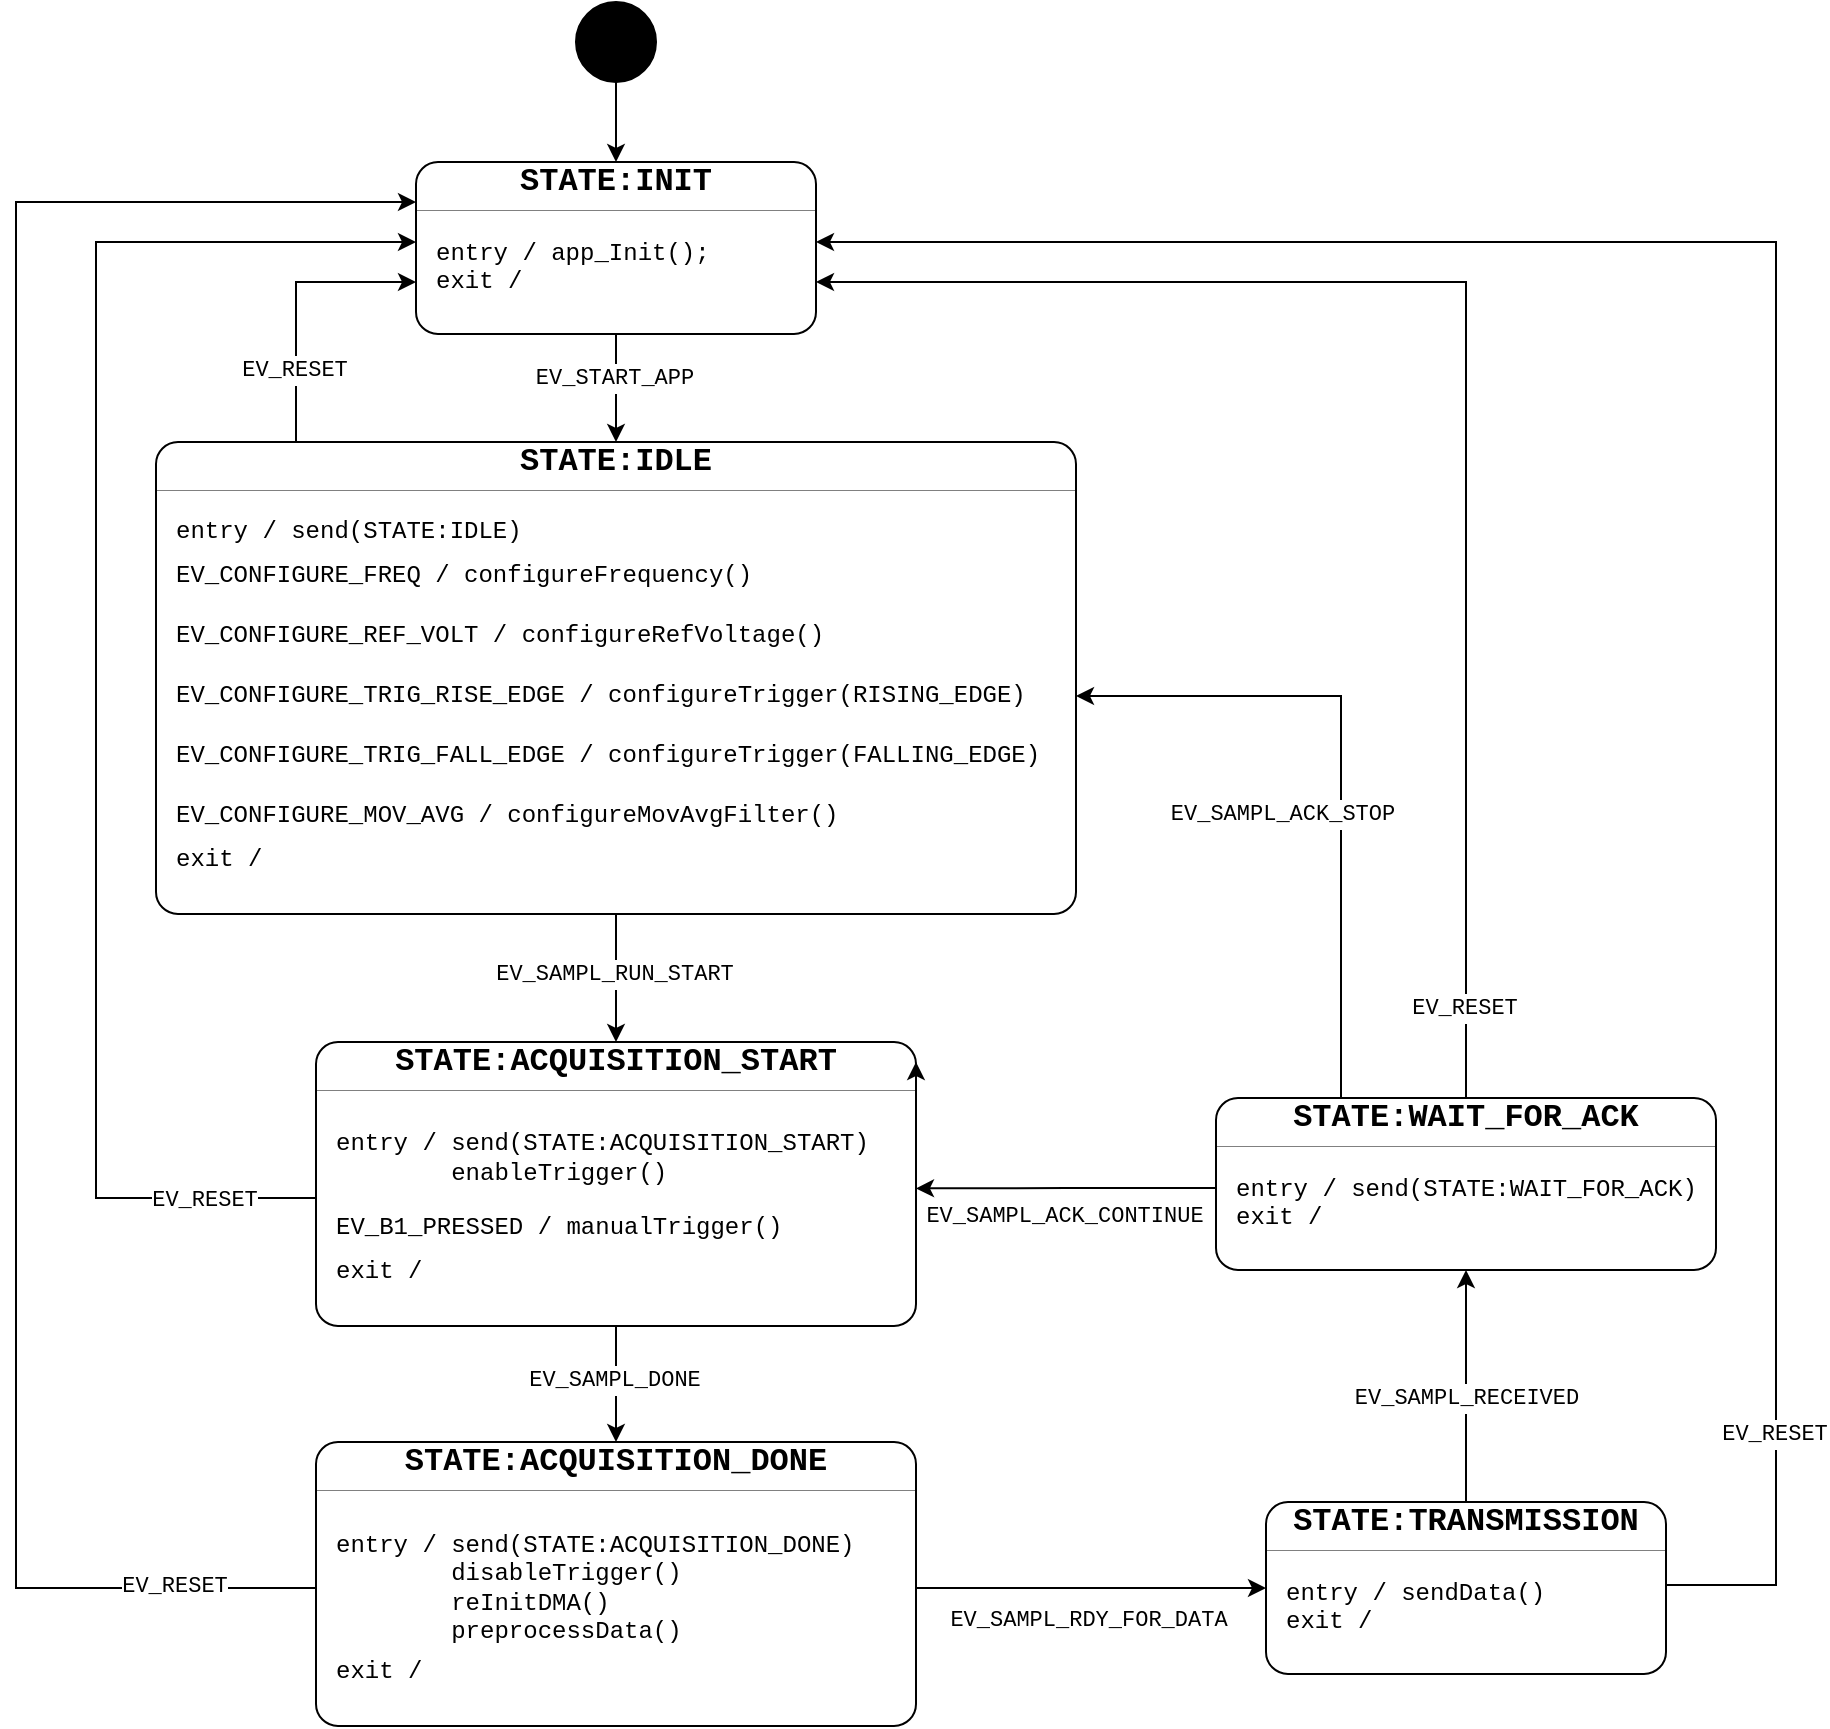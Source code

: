 <mxfile version="26.0.9">
  <diagram name="Page-1" id="58cdce13-f638-feb5-8d6f-7d28b1aa9fa0">
    <mxGraphModel dx="1500" dy="887" grid="1" gridSize="10" guides="1" tooltips="1" connect="1" arrows="1" fold="1" page="1" pageScale="1" pageWidth="1169" pageHeight="827" background="none" math="0" shadow="0">
      <root>
        <mxCell id="0" />
        <mxCell id="1" parent="0" />
        <mxCell id="smgMS34N3642wJ0-0kTX-64" style="edgeStyle=orthogonalEdgeStyle;rounded=0;orthogonalLoop=1;jettySize=auto;html=1;exitX=0.5;exitY=1;exitDx=0;exitDy=0;entryX=0.5;entryY=0;entryDx=0;entryDy=0;" edge="1" parent="1" source="4saKV65-ICvQNZAB8xLJ-29" target="smgMS34N3642wJ0-0kTX-2">
          <mxGeometry relative="1" as="geometry" />
        </mxCell>
        <mxCell id="4saKV65-ICvQNZAB8xLJ-29" value="" style="shape=ellipse;html=1;fillColor=strokeColor;fontSize=18;fontColor=#ffffff;" parent="1" vertex="1">
          <mxGeometry x="320" y="40" width="40" height="40" as="geometry" />
        </mxCell>
        <mxCell id="smgMS34N3642wJ0-0kTX-1" value="" style="fontStyle=1;align=center;verticalAlign=middle;childLayout=stackLayout;horizontal=1;horizontalStack=0;resizeParent=1;resizeParentMax=0;resizeLast=0;marginBottom=0;rounded=1;absoluteArcSize=1;arcSize=22;" vertex="1" parent="1">
          <mxGeometry x="240" y="120" width="200" height="86" as="geometry" />
        </mxCell>
        <mxCell id="smgMS34N3642wJ0-0kTX-2" value="&lt;span style=&quot;font-family: Courier;&quot;&gt;&lt;font style=&quot;font-size: 16px;&quot;&gt;&lt;b style=&quot;&quot;&gt;STATE:INIT&lt;/b&gt;&lt;/font&gt;&lt;/span&gt;" style="html=1;align=center;spacing=0;verticalAlign=middle;strokeColor=none;fillColor=none;whiteSpace=wrap;" vertex="1" parent="smgMS34N3642wJ0-0kTX-1">
          <mxGeometry width="200" height="20" as="geometry" />
        </mxCell>
        <mxCell id="smgMS34N3642wJ0-0kTX-3" value="" style="line;strokeWidth=0.25;fillColor=none;align=left;verticalAlign=middle;spacingTop=-1;spacingLeft=3;spacingRight=3;rotatable=0;labelPosition=right;points=[];portConstraint=eastwest;" vertex="1" parent="smgMS34N3642wJ0-0kTX-1">
          <mxGeometry y="20" width="200" height="8" as="geometry" />
        </mxCell>
        <mxCell id="smgMS34N3642wJ0-0kTX-4" value="" style="html=1;align=left;spacing=0;spacingLeft=10;verticalAlign=middle;strokeColor=none;fillColor=none;whiteSpace=wrap;" vertex="1" parent="smgMS34N3642wJ0-0kTX-1">
          <mxGeometry y="28" width="200" height="10" as="geometry" />
        </mxCell>
        <mxCell id="smgMS34N3642wJ0-0kTX-5" value="&lt;span style=&quot;font-family: Courier;&quot;&gt;entry / app_Init();&lt;/span&gt;" style="html=1;align=left;spacing=0;spacingLeft=10;verticalAlign=middle;strokeColor=none;fillColor=none;whiteSpace=wrap;" vertex="1" parent="smgMS34N3642wJ0-0kTX-1">
          <mxGeometry y="38" width="200" height="14" as="geometry" />
        </mxCell>
        <mxCell id="smgMS34N3642wJ0-0kTX-7" value="&lt;font face=&quot;Courier New&quot;&gt;exit /&lt;/font&gt;" style="html=1;align=left;spacingLeft=10;spacing=0;verticalAlign=middle;strokeColor=none;fillColor=none;whiteSpace=wrap;" vertex="1" parent="smgMS34N3642wJ0-0kTX-1">
          <mxGeometry y="52" width="200" height="14" as="geometry" />
        </mxCell>
        <mxCell id="smgMS34N3642wJ0-0kTX-8" value="" style="html=1;align=left;spacing=0;spacingLeft=10;verticalAlign=middle;strokeColor=none;fillColor=none;whiteSpace=wrap;" vertex="1" parent="smgMS34N3642wJ0-0kTX-1">
          <mxGeometry y="66" width="200" height="20" as="geometry" />
        </mxCell>
        <mxCell id="smgMS34N3642wJ0-0kTX-11" value="" style="fontStyle=1;align=center;verticalAlign=middle;childLayout=stackLayout;horizontal=1;horizontalStack=0;resizeParent=1;resizeParentMax=0;resizeLast=0;marginBottom=0;rounded=1;absoluteArcSize=1;arcSize=22;fontFamily=Courier New;" vertex="1" parent="1">
          <mxGeometry x="110" y="260" width="460" height="236" as="geometry" />
        </mxCell>
        <mxCell id="smgMS34N3642wJ0-0kTX-12" value="&lt;span style=&quot;&quot;&gt;&lt;font style=&quot;font-size: 16px;&quot;&gt;&lt;b&gt;STATE:IDLE&lt;/b&gt;&lt;/font&gt;&lt;/span&gt;" style="html=1;align=center;spacing=0;verticalAlign=middle;strokeColor=none;fillColor=none;whiteSpace=wrap;fontFamily=Courier New;" vertex="1" parent="smgMS34N3642wJ0-0kTX-11">
          <mxGeometry width="460" height="20" as="geometry" />
        </mxCell>
        <mxCell id="smgMS34N3642wJ0-0kTX-13" value="" style="line;strokeWidth=0.25;fillColor=none;align=left;verticalAlign=middle;spacingTop=-1;spacingLeft=3;spacingRight=3;rotatable=0;labelPosition=right;points=[];portConstraint=eastwest;fontFamily=Courier New;" vertex="1" parent="smgMS34N3642wJ0-0kTX-11">
          <mxGeometry y="20" width="460" height="8" as="geometry" />
        </mxCell>
        <mxCell id="smgMS34N3642wJ0-0kTX-14" value="" style="html=1;align=left;spacing=0;spacingLeft=10;verticalAlign=middle;strokeColor=none;fillColor=none;whiteSpace=wrap;fontFamily=Courier New;" vertex="1" parent="smgMS34N3642wJ0-0kTX-11">
          <mxGeometry y="28" width="460" height="10" as="geometry" />
        </mxCell>
        <mxCell id="smgMS34N3642wJ0-0kTX-15" value="entry / send(STATE:IDLE)" style="html=1;align=left;spacing=0;spacingLeft=10;verticalAlign=middle;strokeColor=none;fillColor=none;whiteSpace=wrap;fontFamily=Courier New;" vertex="1" parent="smgMS34N3642wJ0-0kTX-11">
          <mxGeometry y="38" width="460" height="14" as="geometry" />
        </mxCell>
        <mxCell id="smgMS34N3642wJ0-0kTX-16" value="EV_CONFIGURE_FREQ / configureFrequency()" style="html=1;align=left;spacing=0;spacingLeft=10;verticalAlign=middle;strokeColor=none;fillColor=none;whiteSpace=wrap;fontFamily=Courier New;" vertex="1" parent="smgMS34N3642wJ0-0kTX-11">
          <mxGeometry y="52" width="460" height="30" as="geometry" />
        </mxCell>
        <mxCell id="smgMS34N3642wJ0-0kTX-19" value="EV_CONFIGURE_REF_VOLT / configureRefVoltage()" style="html=1;align=left;spacing=0;spacingLeft=10;verticalAlign=middle;strokeColor=none;fillColor=none;whiteSpace=wrap;fontFamily=Courier New;" vertex="1" parent="smgMS34N3642wJ0-0kTX-11">
          <mxGeometry y="82" width="460" height="30" as="geometry" />
        </mxCell>
        <mxCell id="smgMS34N3642wJ0-0kTX-21" value="EV_CONFIGURE_TRIG_RISE_EDGE / configureTrigger(RISING_EDGE)" style="html=1;align=left;spacing=0;spacingLeft=10;verticalAlign=middle;strokeColor=none;fillColor=none;whiteSpace=wrap;fontFamily=Courier New;" vertex="1" parent="smgMS34N3642wJ0-0kTX-11">
          <mxGeometry y="112" width="460" height="30" as="geometry" />
        </mxCell>
        <mxCell id="smgMS34N3642wJ0-0kTX-22" value="EV_CONFIGURE_TRIG_FALL_EDGE / configureTrigger(FALLING_EDGE)" style="html=1;align=left;spacing=0;spacingLeft=10;verticalAlign=middle;strokeColor=none;fillColor=none;whiteSpace=wrap;fontFamily=Courier New;" vertex="1" parent="smgMS34N3642wJ0-0kTX-11">
          <mxGeometry y="142" width="460" height="30" as="geometry" />
        </mxCell>
        <mxCell id="smgMS34N3642wJ0-0kTX-23" value="EV_CONFIGURE_MOV_AVG / configureMovAvgFilter()" style="html=1;align=left;spacing=0;spacingLeft=10;verticalAlign=middle;strokeColor=none;fillColor=none;whiteSpace=wrap;fontFamily=Courier New;" vertex="1" parent="smgMS34N3642wJ0-0kTX-11">
          <mxGeometry y="172" width="460" height="30" as="geometry" />
        </mxCell>
        <mxCell id="smgMS34N3642wJ0-0kTX-17" value="exit /" style="html=1;align=left;spacingLeft=10;spacing=0;verticalAlign=middle;strokeColor=none;fillColor=none;whiteSpace=wrap;fontFamily=Courier New;" vertex="1" parent="smgMS34N3642wJ0-0kTX-11">
          <mxGeometry y="202" width="460" height="14" as="geometry" />
        </mxCell>
        <mxCell id="smgMS34N3642wJ0-0kTX-18" value="" style="html=1;align=left;spacing=0;spacingLeft=10;verticalAlign=middle;strokeColor=none;fillColor=none;whiteSpace=wrap;fontFamily=Courier New;" vertex="1" parent="smgMS34N3642wJ0-0kTX-11">
          <mxGeometry y="216" width="460" height="20" as="geometry" />
        </mxCell>
        <mxCell id="smgMS34N3642wJ0-0kTX-24" value="" style="fontStyle=1;align=center;verticalAlign=middle;childLayout=stackLayout;horizontal=1;horizontalStack=0;resizeParent=1;resizeParentMax=0;resizeLast=0;marginBottom=0;rounded=1;absoluteArcSize=1;arcSize=22;fontFamily=Courier New;" vertex="1" parent="1">
          <mxGeometry x="190" y="560" width="300" height="142" as="geometry" />
        </mxCell>
        <mxCell id="smgMS34N3642wJ0-0kTX-25" value="&lt;span style=&quot;&quot;&gt;&lt;font style=&quot;font-size: 16px;&quot;&gt;&lt;b&gt;STATE:ACQUISITION_START&lt;/b&gt;&lt;/font&gt;&lt;/span&gt;" style="html=1;align=center;spacing=0;verticalAlign=middle;strokeColor=none;fillColor=none;whiteSpace=wrap;fontFamily=Courier New;" vertex="1" parent="smgMS34N3642wJ0-0kTX-24">
          <mxGeometry width="300" height="20" as="geometry" />
        </mxCell>
        <mxCell id="smgMS34N3642wJ0-0kTX-26" value="" style="line;strokeWidth=0.25;fillColor=none;align=left;verticalAlign=middle;spacingTop=-1;spacingLeft=3;spacingRight=3;rotatable=0;labelPosition=right;points=[];portConstraint=eastwest;fontFamily=Courier New;" vertex="1" parent="smgMS34N3642wJ0-0kTX-24">
          <mxGeometry y="20" width="300" height="8" as="geometry" />
        </mxCell>
        <mxCell id="smgMS34N3642wJ0-0kTX-27" value="" style="html=1;align=left;spacing=0;spacingLeft=10;verticalAlign=middle;strokeColor=none;fillColor=none;whiteSpace=wrap;fontFamily=Courier New;" vertex="1" parent="smgMS34N3642wJ0-0kTX-24">
          <mxGeometry y="28" width="300" height="10" as="geometry" />
        </mxCell>
        <mxCell id="smgMS34N3642wJ0-0kTX-28" value="entry / send(STATE:ACQUISITION_START)&lt;div&gt;&lt;span style=&quot;white-space: pre;&quot;&gt;&#x9;&lt;/span&gt;enableTrigger()&lt;br&gt;&lt;/div&gt;" style="html=1;align=left;spacing=0;spacingLeft=10;verticalAlign=middle;strokeColor=none;fillColor=none;whiteSpace=wrap;fontFamily=Courier New;" vertex="1" parent="smgMS34N3642wJ0-0kTX-24">
          <mxGeometry y="38" width="300" height="40" as="geometry" />
        </mxCell>
        <mxCell id="smgMS34N3642wJ0-0kTX-29" value="EV_B1_PRESSED / manualTrigger()" style="html=1;align=left;spacing=0;spacingLeft=10;verticalAlign=middle;strokeColor=none;fillColor=none;whiteSpace=wrap;fontFamily=Courier New;" vertex="1" parent="smgMS34N3642wJ0-0kTX-24">
          <mxGeometry y="78" width="300" height="30" as="geometry" />
        </mxCell>
        <mxCell id="smgMS34N3642wJ0-0kTX-30" value="exit /" style="html=1;align=left;spacingLeft=10;spacing=0;verticalAlign=middle;strokeColor=none;fillColor=none;whiteSpace=wrap;fontFamily=Courier New;" vertex="1" parent="smgMS34N3642wJ0-0kTX-24">
          <mxGeometry y="108" width="300" height="14" as="geometry" />
        </mxCell>
        <mxCell id="smgMS34N3642wJ0-0kTX-31" value="" style="html=1;align=left;spacing=0;spacingLeft=10;verticalAlign=middle;strokeColor=none;fillColor=none;whiteSpace=wrap;fontFamily=Courier New;" vertex="1" parent="smgMS34N3642wJ0-0kTX-24">
          <mxGeometry y="122" width="300" height="20" as="geometry" />
        </mxCell>
        <mxCell id="smgMS34N3642wJ0-0kTX-85" style="edgeStyle=orthogonalEdgeStyle;rounded=0;orthogonalLoop=1;jettySize=auto;html=1;exitX=1;exitY=0.75;exitDx=0;exitDy=0;entryX=1;entryY=0.5;entryDx=0;entryDy=0;" edge="1" parent="smgMS34N3642wJ0-0kTX-24" source="smgMS34N3642wJ0-0kTX-25" target="smgMS34N3642wJ0-0kTX-25">
          <mxGeometry relative="1" as="geometry" />
        </mxCell>
        <mxCell id="smgMS34N3642wJ0-0kTX-33" value="" style="fontStyle=1;align=center;verticalAlign=middle;childLayout=stackLayout;horizontal=1;horizontalStack=0;resizeParent=1;resizeParentMax=0;resizeLast=0;marginBottom=0;rounded=1;absoluteArcSize=1;arcSize=22;fontFamily=Courier New;" vertex="1" parent="1">
          <mxGeometry x="190" y="760" width="300" height="142" as="geometry" />
        </mxCell>
        <mxCell id="smgMS34N3642wJ0-0kTX-34" value="&lt;span style=&quot;&quot;&gt;&lt;font style=&quot;font-size: 16px;&quot;&gt;&lt;b&gt;STATE:ACQUISITION_DONE&lt;/b&gt;&lt;/font&gt;&lt;/span&gt;" style="html=1;align=center;spacing=0;verticalAlign=middle;strokeColor=none;fillColor=none;whiteSpace=wrap;fontFamily=Courier New;" vertex="1" parent="smgMS34N3642wJ0-0kTX-33">
          <mxGeometry width="300" height="20" as="geometry" />
        </mxCell>
        <mxCell id="smgMS34N3642wJ0-0kTX-35" value="" style="line;strokeWidth=0.25;fillColor=none;align=left;verticalAlign=middle;spacingTop=-1;spacingLeft=3;spacingRight=3;rotatable=0;labelPosition=right;points=[];portConstraint=eastwest;fontFamily=Courier New;" vertex="1" parent="smgMS34N3642wJ0-0kTX-33">
          <mxGeometry y="20" width="300" height="8" as="geometry" />
        </mxCell>
        <mxCell id="smgMS34N3642wJ0-0kTX-36" value="" style="html=1;align=left;spacing=0;spacingLeft=10;verticalAlign=middle;strokeColor=none;fillColor=none;whiteSpace=wrap;fontFamily=Courier New;" vertex="1" parent="smgMS34N3642wJ0-0kTX-33">
          <mxGeometry y="28" width="300" height="10" as="geometry" />
        </mxCell>
        <mxCell id="smgMS34N3642wJ0-0kTX-37" value="entry / send(STATE:ACQUISITION_DONE)&lt;div&gt;&lt;span style=&quot;white-space: pre;&quot;&gt;&#x9;&lt;/span&gt;disableTrigger()&lt;br&gt;&lt;/div&gt;&lt;div&gt;&lt;span style=&quot;white-space: pre;&quot;&gt;&#x9;&lt;/span&gt;reInitDMA()&lt;br&gt;&lt;/div&gt;&lt;div&gt;&lt;span style=&quot;white-space: pre;&quot;&gt;&#x9;&lt;/span&gt;preprocessData()&lt;/div&gt;" style="html=1;align=left;spacing=0;spacingLeft=10;verticalAlign=middle;strokeColor=none;fillColor=none;whiteSpace=wrap;fontFamily=Courier New;" vertex="1" parent="smgMS34N3642wJ0-0kTX-33">
          <mxGeometry y="38" width="300" height="70" as="geometry" />
        </mxCell>
        <mxCell id="smgMS34N3642wJ0-0kTX-39" value="exit /" style="html=1;align=left;spacingLeft=10;spacing=0;verticalAlign=middle;strokeColor=none;fillColor=none;whiteSpace=wrap;fontFamily=Courier New;" vertex="1" parent="smgMS34N3642wJ0-0kTX-33">
          <mxGeometry y="108" width="300" height="14" as="geometry" />
        </mxCell>
        <mxCell id="smgMS34N3642wJ0-0kTX-40" value="" style="html=1;align=left;spacing=0;spacingLeft=10;verticalAlign=middle;strokeColor=none;fillColor=none;whiteSpace=wrap;fontFamily=Courier New;" vertex="1" parent="smgMS34N3642wJ0-0kTX-33">
          <mxGeometry y="122" width="300" height="20" as="geometry" />
        </mxCell>
        <mxCell id="smgMS34N3642wJ0-0kTX-41" value="" style="fontStyle=1;align=center;verticalAlign=middle;childLayout=stackLayout;horizontal=1;horizontalStack=0;resizeParent=1;resizeParentMax=0;resizeLast=0;marginBottom=0;rounded=1;absoluteArcSize=1;arcSize=22;" vertex="1" parent="1">
          <mxGeometry x="665" y="790" width="200" height="86" as="geometry" />
        </mxCell>
        <mxCell id="smgMS34N3642wJ0-0kTX-42" value="&lt;span style=&quot;font-family: Courier;&quot;&gt;&lt;font style=&quot;font-size: 16px;&quot;&gt;&lt;b&gt;STATE:TRANSMISSION&lt;/b&gt;&lt;/font&gt;&lt;/span&gt;" style="html=1;align=center;spacing=0;verticalAlign=middle;strokeColor=none;fillColor=none;whiteSpace=wrap;" vertex="1" parent="smgMS34N3642wJ0-0kTX-41">
          <mxGeometry width="200" height="20" as="geometry" />
        </mxCell>
        <mxCell id="smgMS34N3642wJ0-0kTX-43" value="" style="line;strokeWidth=0.25;fillColor=none;align=left;verticalAlign=middle;spacingTop=-1;spacingLeft=3;spacingRight=3;rotatable=0;labelPosition=right;points=[];portConstraint=eastwest;" vertex="1" parent="smgMS34N3642wJ0-0kTX-41">
          <mxGeometry y="20" width="200" height="8" as="geometry" />
        </mxCell>
        <mxCell id="smgMS34N3642wJ0-0kTX-44" value="" style="html=1;align=left;spacing=0;spacingLeft=10;verticalAlign=middle;strokeColor=none;fillColor=none;whiteSpace=wrap;" vertex="1" parent="smgMS34N3642wJ0-0kTX-41">
          <mxGeometry y="28" width="200" height="10" as="geometry" />
        </mxCell>
        <mxCell id="smgMS34N3642wJ0-0kTX-45" value="&lt;span style=&quot;font-family: Courier;&quot;&gt;entry / sendData()&lt;/span&gt;" style="html=1;align=left;spacing=0;spacingLeft=10;verticalAlign=middle;strokeColor=none;fillColor=none;whiteSpace=wrap;" vertex="1" parent="smgMS34N3642wJ0-0kTX-41">
          <mxGeometry y="38" width="200" height="14" as="geometry" />
        </mxCell>
        <mxCell id="smgMS34N3642wJ0-0kTX-46" value="&lt;font face=&quot;Courier New&quot;&gt;exit /&lt;/font&gt;" style="html=1;align=left;spacingLeft=10;spacing=0;verticalAlign=middle;strokeColor=none;fillColor=none;whiteSpace=wrap;" vertex="1" parent="smgMS34N3642wJ0-0kTX-41">
          <mxGeometry y="52" width="200" height="14" as="geometry" />
        </mxCell>
        <mxCell id="smgMS34N3642wJ0-0kTX-47" value="" style="html=1;align=left;spacing=0;spacingLeft=10;verticalAlign=middle;strokeColor=none;fillColor=none;whiteSpace=wrap;" vertex="1" parent="smgMS34N3642wJ0-0kTX-41">
          <mxGeometry y="66" width="200" height="20" as="geometry" />
        </mxCell>
        <mxCell id="smgMS34N3642wJ0-0kTX-56" value="" style="fontStyle=1;align=center;verticalAlign=middle;childLayout=stackLayout;horizontal=1;horizontalStack=0;resizeParent=1;resizeParentMax=0;resizeLast=0;marginBottom=0;rounded=1;absoluteArcSize=1;arcSize=22;" vertex="1" parent="1">
          <mxGeometry x="640" y="588" width="250" height="86" as="geometry" />
        </mxCell>
        <mxCell id="smgMS34N3642wJ0-0kTX-57" value="&lt;span style=&quot;font-family: Courier;&quot;&gt;&lt;b&gt;&lt;font style=&quot;font-size: 16px;&quot;&gt;STATE:WAIT_FOR_ACK&lt;/font&gt;&lt;/b&gt;&lt;/span&gt;" style="html=1;align=center;spacing=0;verticalAlign=middle;strokeColor=none;fillColor=none;whiteSpace=wrap;" vertex="1" parent="smgMS34N3642wJ0-0kTX-56">
          <mxGeometry width="250" height="20" as="geometry" />
        </mxCell>
        <mxCell id="smgMS34N3642wJ0-0kTX-58" value="" style="line;strokeWidth=0.25;fillColor=none;align=left;verticalAlign=middle;spacingTop=-1;spacingLeft=3;spacingRight=3;rotatable=0;labelPosition=right;points=[];portConstraint=eastwest;" vertex="1" parent="smgMS34N3642wJ0-0kTX-56">
          <mxGeometry y="20" width="250" height="8" as="geometry" />
        </mxCell>
        <mxCell id="smgMS34N3642wJ0-0kTX-59" value="" style="html=1;align=left;spacing=0;spacingLeft=10;verticalAlign=middle;strokeColor=none;fillColor=none;whiteSpace=wrap;" vertex="1" parent="smgMS34N3642wJ0-0kTX-56">
          <mxGeometry y="28" width="250" height="10" as="geometry" />
        </mxCell>
        <mxCell id="smgMS34N3642wJ0-0kTX-60" value="&lt;span style=&quot;font-family: Courier;&quot;&gt;entry /&amp;nbsp;&lt;/span&gt;&lt;span style=&quot;font-family: &amp;quot;Courier New&amp;quot;;&quot;&gt;send(STATE:WAIT_FOR_ACK)&lt;/span&gt;" style="html=1;align=left;spacing=0;spacingLeft=10;verticalAlign=middle;strokeColor=none;fillColor=none;whiteSpace=wrap;" vertex="1" parent="smgMS34N3642wJ0-0kTX-56">
          <mxGeometry y="38" width="250" height="14" as="geometry" />
        </mxCell>
        <mxCell id="smgMS34N3642wJ0-0kTX-61" value="&lt;font face=&quot;Courier New&quot;&gt;exit /&lt;/font&gt;" style="html=1;align=left;spacingLeft=10;spacing=0;verticalAlign=middle;strokeColor=none;fillColor=none;whiteSpace=wrap;" vertex="1" parent="smgMS34N3642wJ0-0kTX-56">
          <mxGeometry y="52" width="250" height="14" as="geometry" />
        </mxCell>
        <mxCell id="smgMS34N3642wJ0-0kTX-62" value="" style="html=1;align=left;spacing=0;spacingLeft=10;verticalAlign=middle;strokeColor=none;fillColor=none;whiteSpace=wrap;" vertex="1" parent="smgMS34N3642wJ0-0kTX-56">
          <mxGeometry y="66" width="250" height="20" as="geometry" />
        </mxCell>
        <mxCell id="smgMS34N3642wJ0-0kTX-67" style="edgeStyle=orthogonalEdgeStyle;rounded=0;orthogonalLoop=1;jettySize=auto;html=1;exitX=0.5;exitY=1;exitDx=0;exitDy=0;entryX=0.5;entryY=0;entryDx=0;entryDy=0;" edge="1" parent="1" source="smgMS34N3642wJ0-0kTX-8" target="smgMS34N3642wJ0-0kTX-12">
          <mxGeometry relative="1" as="geometry" />
        </mxCell>
        <mxCell id="smgMS34N3642wJ0-0kTX-84" value="&lt;font face=&quot;Courier New&quot;&gt;EV_START_APP&lt;/font&gt;" style="edgeLabel;html=1;align=center;verticalAlign=middle;resizable=0;points=[];" vertex="1" connectable="0" parent="smgMS34N3642wJ0-0kTX-67">
          <mxGeometry x="-0.145" y="-1" relative="1" as="geometry">
            <mxPoint y="-1" as="offset" />
          </mxGeometry>
        </mxCell>
        <mxCell id="smgMS34N3642wJ0-0kTX-68" style="edgeStyle=orthogonalEdgeStyle;rounded=0;orthogonalLoop=1;jettySize=auto;html=1;exitX=0.5;exitY=1;exitDx=0;exitDy=0;entryX=0.5;entryY=0;entryDx=0;entryDy=0;" edge="1" parent="1" source="smgMS34N3642wJ0-0kTX-18" target="smgMS34N3642wJ0-0kTX-25">
          <mxGeometry relative="1" as="geometry" />
        </mxCell>
        <mxCell id="smgMS34N3642wJ0-0kTX-86" value="&lt;span style=&quot;font-family: &amp;quot;Courier New&amp;quot;;&quot;&gt;EV_SAMPL_RUN_START&lt;/span&gt;" style="edgeLabel;html=1;align=center;verticalAlign=middle;resizable=0;points=[];" vertex="1" connectable="0" parent="smgMS34N3642wJ0-0kTX-68">
          <mxGeometry x="-0.08" y="-1" relative="1" as="geometry">
            <mxPoint as="offset" />
          </mxGeometry>
        </mxCell>
        <mxCell id="smgMS34N3642wJ0-0kTX-69" style="edgeStyle=orthogonalEdgeStyle;rounded=0;orthogonalLoop=1;jettySize=auto;html=1;exitX=0.5;exitY=1;exitDx=0;exitDy=0;entryX=0.5;entryY=0;entryDx=0;entryDy=0;" edge="1" parent="1" source="smgMS34N3642wJ0-0kTX-31" target="smgMS34N3642wJ0-0kTX-34">
          <mxGeometry relative="1" as="geometry" />
        </mxCell>
        <mxCell id="smgMS34N3642wJ0-0kTX-87" value="&lt;span style=&quot;font-family: &amp;quot;Courier New&amp;quot;;&quot;&gt;EV_SAMPL_DONE&lt;/span&gt;" style="edgeLabel;html=1;align=center;verticalAlign=middle;resizable=0;points=[];" vertex="1" connectable="0" parent="smgMS34N3642wJ0-0kTX-69">
          <mxGeometry x="-0.066" y="-1" relative="1" as="geometry">
            <mxPoint as="offset" />
          </mxGeometry>
        </mxCell>
        <mxCell id="smgMS34N3642wJ0-0kTX-70" style="edgeStyle=orthogonalEdgeStyle;rounded=0;orthogonalLoop=1;jettySize=auto;html=1;exitX=1;exitY=0.5;exitDx=0;exitDy=0;entryX=0;entryY=0.5;entryDx=0;entryDy=0;" edge="1" parent="1" source="smgMS34N3642wJ0-0kTX-37" target="smgMS34N3642wJ0-0kTX-41">
          <mxGeometry relative="1" as="geometry" />
        </mxCell>
        <mxCell id="smgMS34N3642wJ0-0kTX-88" value="&lt;span style=&quot;font-family: &amp;quot;Courier New&amp;quot;;&quot;&gt;EV_SAMPL_RDY_FOR_DATA&lt;/span&gt;" style="edgeLabel;html=1;align=center;verticalAlign=middle;resizable=0;points=[];" vertex="1" connectable="0" parent="smgMS34N3642wJ0-0kTX-70">
          <mxGeometry x="-0.024" relative="1" as="geometry">
            <mxPoint y="16" as="offset" />
          </mxGeometry>
        </mxCell>
        <mxCell id="smgMS34N3642wJ0-0kTX-71" style="edgeStyle=orthogonalEdgeStyle;rounded=0;orthogonalLoop=1;jettySize=auto;html=1;exitX=0.5;exitY=0;exitDx=0;exitDy=0;entryX=0.5;entryY=1;entryDx=0;entryDy=0;" edge="1" parent="1" source="smgMS34N3642wJ0-0kTX-42" target="smgMS34N3642wJ0-0kTX-62">
          <mxGeometry relative="1" as="geometry" />
        </mxCell>
        <mxCell id="smgMS34N3642wJ0-0kTX-89" value="&lt;span style=&quot;font-family: &amp;quot;Courier New&amp;quot;;&quot;&gt;EV_SAMPL_RECEIVED&lt;/span&gt;" style="edgeLabel;html=1;align=center;verticalAlign=middle;resizable=0;points=[];" vertex="1" connectable="0" parent="smgMS34N3642wJ0-0kTX-71">
          <mxGeometry x="-0.075" relative="1" as="geometry">
            <mxPoint y="1" as="offset" />
          </mxGeometry>
        </mxCell>
        <mxCell id="smgMS34N3642wJ0-0kTX-72" style="edgeStyle=orthogonalEdgeStyle;rounded=0;orthogonalLoop=1;jettySize=auto;html=1;exitX=0.5;exitY=0;exitDx=0;exitDy=0;" edge="1" parent="1" source="smgMS34N3642wJ0-0kTX-57">
          <mxGeometry relative="1" as="geometry">
            <mxPoint x="440" y="180" as="targetPoint" />
            <Array as="points">
              <mxPoint x="750" y="180" />
              <mxPoint x="440" y="180" />
            </Array>
          </mxGeometry>
        </mxCell>
        <mxCell id="smgMS34N3642wJ0-0kTX-97" value="&lt;span style=&quot;font-family: &amp;quot;Courier New&amp;quot;;&quot;&gt;EV_RESET&lt;/span&gt;" style="edgeLabel;html=1;align=center;verticalAlign=middle;resizable=0;points=[];" vertex="1" connectable="0" parent="smgMS34N3642wJ0-0kTX-72">
          <mxGeometry x="-0.876" y="1" relative="1" as="geometry">
            <mxPoint as="offset" />
          </mxGeometry>
        </mxCell>
        <mxCell id="smgMS34N3642wJ0-0kTX-73" style="edgeStyle=orthogonalEdgeStyle;rounded=0;orthogonalLoop=1;jettySize=auto;html=1;exitX=0.25;exitY=0;exitDx=0;exitDy=0;entryX=1;entryY=0.5;entryDx=0;entryDy=0;" edge="1" parent="1" source="smgMS34N3642wJ0-0kTX-57" target="smgMS34N3642wJ0-0kTX-21">
          <mxGeometry relative="1" as="geometry" />
        </mxCell>
        <mxCell id="smgMS34N3642wJ0-0kTX-91" value="&lt;span style=&quot;font-family: &amp;quot;Courier New&amp;quot;;&quot;&gt;EV_SAMPL_ACK_STOP&lt;/span&gt;" style="edgeLabel;html=1;align=center;verticalAlign=middle;resizable=0;points=[];" vertex="1" connectable="0" parent="smgMS34N3642wJ0-0kTX-73">
          <mxGeometry x="-0.092" y="2" relative="1" as="geometry">
            <mxPoint x="-28" y="9" as="offset" />
          </mxGeometry>
        </mxCell>
        <mxCell id="smgMS34N3642wJ0-0kTX-76" style="edgeStyle=orthogonalEdgeStyle;rounded=0;orthogonalLoop=1;jettySize=auto;html=1;exitX=0;exitY=0.5;exitDx=0;exitDy=0;entryX=1;entryY=0.88;entryDx=0;entryDy=0;entryPerimeter=0;" edge="1" parent="1" source="smgMS34N3642wJ0-0kTX-60" target="smgMS34N3642wJ0-0kTX-28">
          <mxGeometry relative="1" as="geometry" />
        </mxCell>
        <mxCell id="smgMS34N3642wJ0-0kTX-90" value="&lt;span style=&quot;font-family: &amp;quot;Courier New&amp;quot;;&quot;&gt;EV_SAMPL_ACK_CONTINUE&lt;/span&gt;" style="edgeLabel;html=1;align=center;verticalAlign=middle;resizable=0;points=[];" vertex="1" connectable="0" parent="smgMS34N3642wJ0-0kTX-76">
          <mxGeometry x="-0.065" relative="1" as="geometry">
            <mxPoint x="-6" y="14" as="offset" />
          </mxGeometry>
        </mxCell>
        <mxCell id="smgMS34N3642wJ0-0kTX-79" style="edgeStyle=orthogonalEdgeStyle;rounded=0;orthogonalLoop=1;jettySize=auto;html=1;exitX=0.25;exitY=0;exitDx=0;exitDy=0;" edge="1" parent="1" source="smgMS34N3642wJ0-0kTX-12">
          <mxGeometry relative="1" as="geometry">
            <mxPoint x="240" y="180" as="targetPoint" />
            <Array as="points">
              <mxPoint x="180" y="260" />
              <mxPoint x="180" y="180" />
              <mxPoint x="240" y="180" />
            </Array>
          </mxGeometry>
        </mxCell>
        <mxCell id="smgMS34N3642wJ0-0kTX-92" value="&lt;span style=&quot;font-family: &amp;quot;Courier New&amp;quot;;&quot;&gt;EV_RESET&lt;/span&gt;" style="edgeLabel;html=1;align=center;verticalAlign=middle;resizable=0;points=[];" vertex="1" connectable="0" parent="smgMS34N3642wJ0-0kTX-79">
          <mxGeometry x="-0.118" y="1" relative="1" as="geometry">
            <mxPoint as="offset" />
          </mxGeometry>
        </mxCell>
        <mxCell id="smgMS34N3642wJ0-0kTX-80" style="edgeStyle=orthogonalEdgeStyle;rounded=0;orthogonalLoop=1;jettySize=auto;html=1;exitX=0;exitY=1;exitDx=0;exitDy=0;" edge="1" parent="1" source="smgMS34N3642wJ0-0kTX-28">
          <mxGeometry relative="1" as="geometry">
            <mxPoint x="240" y="160" as="targetPoint" />
            <Array as="points">
              <mxPoint x="80" y="638" />
              <mxPoint x="80" y="160" />
              <mxPoint x="240" y="160" />
            </Array>
          </mxGeometry>
        </mxCell>
        <mxCell id="smgMS34N3642wJ0-0kTX-93" value="&lt;span style=&quot;font-family: &amp;quot;Courier New&amp;quot;;&quot;&gt;EV_RESET&lt;/span&gt;" style="edgeLabel;html=1;align=center;verticalAlign=middle;resizable=0;points=[];" vertex="1" connectable="0" parent="smgMS34N3642wJ0-0kTX-80">
          <mxGeometry x="-0.853" y="1" relative="1" as="geometry">
            <mxPoint x="-1" as="offset" />
          </mxGeometry>
        </mxCell>
        <mxCell id="smgMS34N3642wJ0-0kTX-81" style="edgeStyle=orthogonalEdgeStyle;rounded=0;orthogonalLoop=1;jettySize=auto;html=1;exitX=0;exitY=0.5;exitDx=0;exitDy=0;entryX=0;entryY=1;entryDx=0;entryDy=0;" edge="1" parent="1" source="smgMS34N3642wJ0-0kTX-37" target="smgMS34N3642wJ0-0kTX-2">
          <mxGeometry relative="1" as="geometry">
            <Array as="points">
              <mxPoint x="40" y="833" />
              <mxPoint x="40" y="140" />
            </Array>
          </mxGeometry>
        </mxCell>
        <mxCell id="smgMS34N3642wJ0-0kTX-95" value="&lt;span style=&quot;font-family: &amp;quot;Courier New&amp;quot;;&quot;&gt;EV_RESET&lt;/span&gt;" style="edgeLabel;html=1;align=center;verticalAlign=middle;resizable=0;points=[];" vertex="1" connectable="0" parent="smgMS34N3642wJ0-0kTX-81">
          <mxGeometry x="-0.865" y="-1" relative="1" as="geometry">
            <mxPoint x="-1" as="offset" />
          </mxGeometry>
        </mxCell>
        <mxCell id="smgMS34N3642wJ0-0kTX-83" style="edgeStyle=orthogonalEdgeStyle;rounded=0;orthogonalLoop=1;jettySize=auto;html=1;exitX=1;exitY=0.25;exitDx=0;exitDy=0;" edge="1" parent="1" source="smgMS34N3642wJ0-0kTX-45">
          <mxGeometry relative="1" as="geometry">
            <mxPoint x="440" y="160" as="targetPoint" />
            <Array as="points">
              <mxPoint x="920" y="831" />
              <mxPoint x="920" y="160" />
            </Array>
          </mxGeometry>
        </mxCell>
        <mxCell id="smgMS34N3642wJ0-0kTX-96" value="&lt;span style=&quot;font-family: &amp;quot;Courier New&amp;quot;;&quot;&gt;EV_RESET&lt;/span&gt;" style="edgeLabel;html=1;align=center;verticalAlign=middle;resizable=0;points=[];" vertex="1" connectable="0" parent="smgMS34N3642wJ0-0kTX-83">
          <mxGeometry x="-0.783" y="1" relative="1" as="geometry">
            <mxPoint as="offset" />
          </mxGeometry>
        </mxCell>
      </root>
    </mxGraphModel>
  </diagram>
</mxfile>
